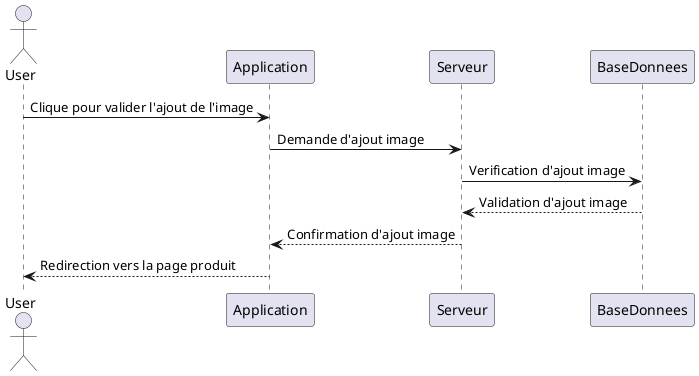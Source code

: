 @startuml diagramme sequence ajout image

actor User as U
participant Application as App
participant Serveur as S
participant BaseDonnees as Bdd

U -> App :Clique pour valider l'ajout de l'image
App -> S :Demande d'ajout image
S -> Bdd :Verification d'ajout image

Bdd --> S :Validation d'ajout image
S --> App :Confirmation d'ajout image
App --> U :Redirection vers la page produit